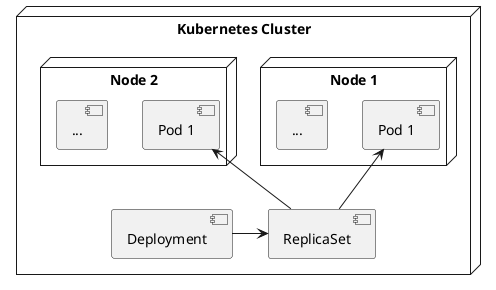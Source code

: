 @startuml

node "Kubernetes Cluster" {

node "Node 1" {
    component "Pod 1" as pod1
    component "..." as pod3
}

node "Node 2" {
    component "Pod 1" as pod2
    component "..." as pod4
}

component "ReplicaSet" as rc
component "Deployment" as deployment

}

deployment -right-> rc
rc -up-> pod1
rc -up-> pod2
@enduml
